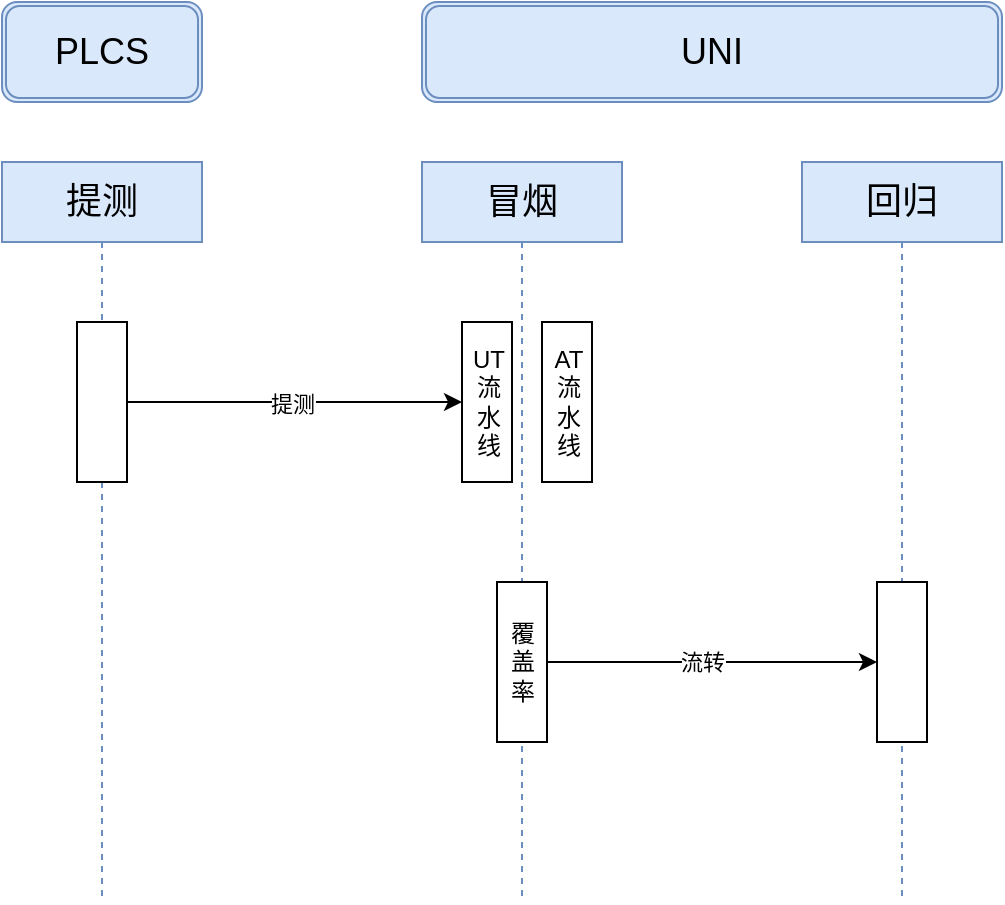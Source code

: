 <mxfile version="24.7.10">
  <diagram name="第 1 页" id="Pl0FPyJrfiCvp82Acye5">
    <mxGraphModel dx="3088" dy="746" grid="1" gridSize="10" guides="1" tooltips="1" connect="1" arrows="1" fold="1" page="1" pageScale="1" pageWidth="1654" pageHeight="1169" math="0" shadow="0">
      <root>
        <mxCell id="0" />
        <mxCell id="1" parent="0" />
        <mxCell id="2Fw3K3ErpVfma8s09jKB-1" value="&lt;div&gt;&lt;span style=&quot;font-size: 18px;&quot;&gt;PLCS&lt;/span&gt;&lt;/div&gt;" style="shape=ext;double=1;rounded=1;whiteSpace=wrap;html=1;fillColor=#dae8fc;strokeColor=#6c8ebf;" vertex="1" parent="1">
          <mxGeometry x="-1430" y="200" width="100" height="50" as="geometry" />
        </mxCell>
        <mxCell id="2Fw3K3ErpVfma8s09jKB-2" value="&lt;div&gt;&lt;span style=&quot;font-size: 18px;&quot;&gt;UNI&lt;/span&gt;&lt;/div&gt;" style="shape=ext;double=1;rounded=1;whiteSpace=wrap;html=1;fillColor=#dae8fc;strokeColor=#6c8ebf;" vertex="1" parent="1">
          <mxGeometry x="-1220" y="200" width="290" height="50" as="geometry" />
        </mxCell>
        <mxCell id="2Fw3K3ErpVfma8s09jKB-3" value="&lt;span style=&quot;font-size: 18px;&quot;&gt;提测&lt;/span&gt;" style="shape=umlLifeline;perimeter=lifelinePerimeter;whiteSpace=wrap;html=1;container=1;dropTarget=0;collapsible=0;recursiveResize=0;outlineConnect=0;portConstraint=eastwest;newEdgeStyle={&quot;curved&quot;:0,&quot;rounded&quot;:0};fillColor=#dae8fc;strokeColor=#6c8ebf;" vertex="1" parent="1">
          <mxGeometry x="-1430" y="280" width="100" height="370" as="geometry" />
        </mxCell>
        <mxCell id="2Fw3K3ErpVfma8s09jKB-13" value="" style="html=1;points=[[0,0,0,0,5],[0,1,0,0,-5],[1,0,0,0,5],[1,1,0,0,-5]];perimeter=orthogonalPerimeter;outlineConnect=0;targetShapes=umlLifeline;portConstraint=eastwest;newEdgeStyle={&quot;curved&quot;:0,&quot;rounded&quot;:0};" vertex="1" parent="2Fw3K3ErpVfma8s09jKB-3">
          <mxGeometry x="37.5" y="80" width="25" height="80" as="geometry" />
        </mxCell>
        <mxCell id="2Fw3K3ErpVfma8s09jKB-5" value="&lt;span style=&quot;font-size: 18px;&quot;&gt;冒烟&lt;/span&gt;" style="shape=umlLifeline;perimeter=lifelinePerimeter;whiteSpace=wrap;html=1;container=1;dropTarget=0;collapsible=0;recursiveResize=0;outlineConnect=0;portConstraint=eastwest;newEdgeStyle={&quot;curved&quot;:0,&quot;rounded&quot;:0};fillColor=#dae8fc;strokeColor=#6c8ebf;" vertex="1" parent="1">
          <mxGeometry x="-1220" y="280" width="100" height="370" as="geometry" />
        </mxCell>
        <mxCell id="2Fw3K3ErpVfma8s09jKB-6" value="UT&lt;div&gt;流&lt;/div&gt;&lt;div&gt;水&lt;/div&gt;&lt;div&gt;线&lt;/div&gt;" style="html=1;points=[[0,0,0,0,5],[0,1,0,0,-5],[1,0,0,0,5],[1,1,0,0,-5]];perimeter=orthogonalPerimeter;outlineConnect=0;targetShapes=umlLifeline;portConstraint=eastwest;newEdgeStyle={&quot;curved&quot;:0,&quot;rounded&quot;:0};" vertex="1" parent="2Fw3K3ErpVfma8s09jKB-5">
          <mxGeometry x="20" y="80" width="25" height="80" as="geometry" />
        </mxCell>
        <mxCell id="2Fw3K3ErpVfma8s09jKB-11" value="AT&lt;div&gt;流&lt;/div&gt;&lt;div&gt;水&lt;/div&gt;&lt;div&gt;线&lt;/div&gt;" style="html=1;points=[[0,0,0,0,5],[0,1,0,0,-5],[1,0,0,0,5],[1,1,0,0,-5]];perimeter=orthogonalPerimeter;outlineConnect=0;targetShapes=umlLifeline;portConstraint=eastwest;newEdgeStyle={&quot;curved&quot;:0,&quot;rounded&quot;:0};" vertex="1" parent="2Fw3K3ErpVfma8s09jKB-5">
          <mxGeometry x="60" y="80" width="25" height="80" as="geometry" />
        </mxCell>
        <mxCell id="2Fw3K3ErpVfma8s09jKB-12" value="覆&lt;div&gt;盖&lt;/div&gt;&lt;div&gt;率&lt;/div&gt;" style="html=1;points=[[0,0,0,0,5],[0,1,0,0,-5],[1,0,0,0,5],[1,1,0,0,-5]];perimeter=orthogonalPerimeter;outlineConnect=0;targetShapes=umlLifeline;portConstraint=eastwest;newEdgeStyle={&quot;curved&quot;:0,&quot;rounded&quot;:0};" vertex="1" parent="2Fw3K3ErpVfma8s09jKB-5">
          <mxGeometry x="37.5" y="210" width="25" height="80" as="geometry" />
        </mxCell>
        <mxCell id="2Fw3K3ErpVfma8s09jKB-9" value="&lt;span style=&quot;font-size: 18px;&quot;&gt;回归&lt;/span&gt;" style="shape=umlLifeline;perimeter=lifelinePerimeter;whiteSpace=wrap;html=1;container=1;dropTarget=0;collapsible=0;recursiveResize=0;outlineConnect=0;portConstraint=eastwest;newEdgeStyle={&quot;curved&quot;:0,&quot;rounded&quot;:0};fillColor=#dae8fc;strokeColor=#6c8ebf;" vertex="1" parent="1">
          <mxGeometry x="-1030" y="280" width="100" height="370" as="geometry" />
        </mxCell>
        <mxCell id="2Fw3K3ErpVfma8s09jKB-15" value="" style="html=1;points=[[0,0,0,0,5],[0,1,0,0,-5],[1,0,0,0,5],[1,1,0,0,-5]];perimeter=orthogonalPerimeter;outlineConnect=0;targetShapes=umlLifeline;portConstraint=eastwest;newEdgeStyle={&quot;curved&quot;:0,&quot;rounded&quot;:0};" vertex="1" parent="2Fw3K3ErpVfma8s09jKB-9">
          <mxGeometry x="37.5" y="210" width="25" height="80" as="geometry" />
        </mxCell>
        <mxCell id="2Fw3K3ErpVfma8s09jKB-14" style="edgeStyle=orthogonalEdgeStyle;rounded=0;orthogonalLoop=1;jettySize=auto;html=1;curved=0;" edge="1" parent="1" source="2Fw3K3ErpVfma8s09jKB-13" target="2Fw3K3ErpVfma8s09jKB-6">
          <mxGeometry relative="1" as="geometry" />
        </mxCell>
        <mxCell id="2Fw3K3ErpVfma8s09jKB-17" value="提测" style="edgeLabel;html=1;align=center;verticalAlign=middle;resizable=0;points=[];" vertex="1" connectable="0" parent="2Fw3K3ErpVfma8s09jKB-14">
          <mxGeometry x="-0.027" y="-1" relative="1" as="geometry">
            <mxPoint x="1" as="offset" />
          </mxGeometry>
        </mxCell>
        <mxCell id="2Fw3K3ErpVfma8s09jKB-16" style="edgeStyle=orthogonalEdgeStyle;rounded=0;orthogonalLoop=1;jettySize=auto;html=1;curved=0;" edge="1" parent="1" source="2Fw3K3ErpVfma8s09jKB-12" target="2Fw3K3ErpVfma8s09jKB-15">
          <mxGeometry relative="1" as="geometry" />
        </mxCell>
        <mxCell id="2Fw3K3ErpVfma8s09jKB-18" value="流转" style="edgeLabel;html=1;align=center;verticalAlign=middle;resizable=0;points=[];" vertex="1" connectable="0" parent="2Fw3K3ErpVfma8s09jKB-16">
          <mxGeometry x="-0.061" relative="1" as="geometry">
            <mxPoint as="offset" />
          </mxGeometry>
        </mxCell>
      </root>
    </mxGraphModel>
  </diagram>
</mxfile>
